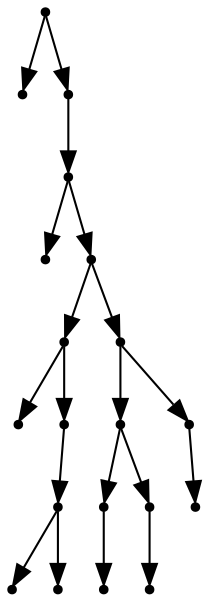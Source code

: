 digraph {
  19 [shape=point];
  0 [shape=point];
  18 [shape=point];
  17 [shape=point];
  1 [shape=point];
  16 [shape=point];
  7 [shape=point];
  2 [shape=point];
  6 [shape=point];
  5 [shape=point];
  3 [shape=point];
  4 [shape=point];
  15 [shape=point];
  12 [shape=point];
  9 [shape=point];
  8 [shape=point];
  11 [shape=point];
  10 [shape=point];
  14 [shape=point];
  13 [shape=point];
19 -> 0;
19 -> 18;
18 -> 17;
17 -> 1;
17 -> 16;
16 -> 7;
7 -> 2;
7 -> 6;
6 -> 5;
5 -> 3;
5 -> 4;
16 -> 15;
15 -> 12;
12 -> 9;
9 -> 8;
12 -> 11;
11 -> 10;
15 -> 14;
14 -> 13;
}
